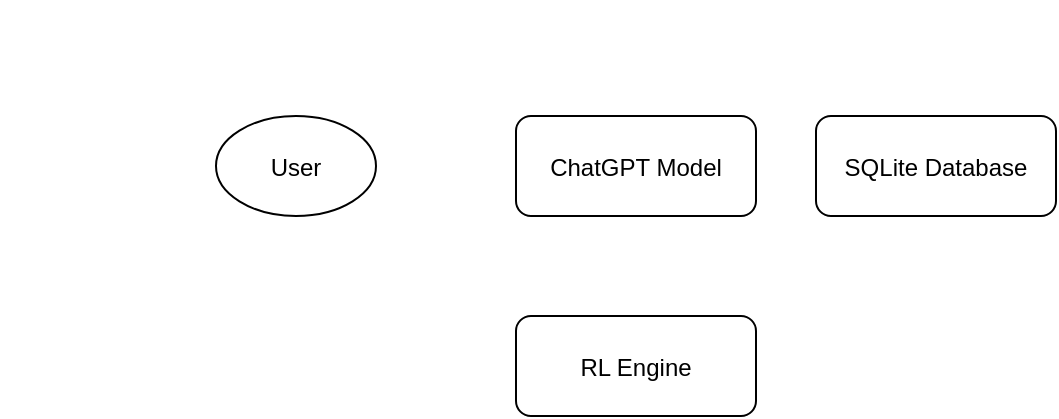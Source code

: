 <?xml version="1.0" encoding="UTF-8"?>
<mxfile>
  <diagram name="System Architecture">
    <mxGraphModel>
      <root>
        <mxCell id="0" />
        <mxCell id="1" parent="0" />
        <mxCell id="2" value="User" style="ellipse" vertex="1" parent="1">
          <mxGeometry x="100" y="50" width="80" height="50" as="geometry" />
        </mxCell>
        <mxCell id="3" value="ChatGPT Model" style="rounded=1" vertex="1" parent="1">
          <mxGeometry x="250" y="50" width="120" height="50" as="geometry" />
        </mxCell>
        <mxCell id="4" value="SQLite Database" style="rounded=1" vertex="1" parent="1">
          <mxGeometry x="400" y="50" width="120" height="50" as="geometry" />
        </mxCell>
        <mxCell id="5" value="RL Engine" style="rounded=1" vertex="1" parent="1">
          <mxGeometry x="250" y="150" width="120" height="50" as="geometry" />
        </mxCell>
        <mxCell id="6" edge="1" parent="1" source="2" target="3" />
        <mxCell id="7" edge="1" parent="1" source="3" target="4" />
        <mxCell id="8" edge="1" parent="1" source="4" target="5" />
        <mxCell id="9" edge="1" parent="1" source="5" target="3" />
      </root>
    </mxGraphModel>
  </diagram>
</mxfile>